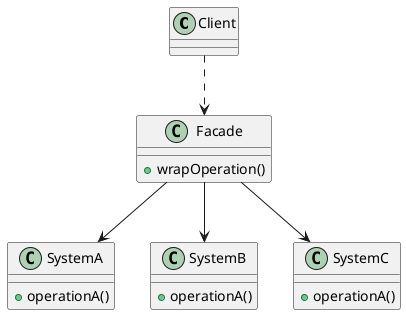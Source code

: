 @startuml facade
class Client
class Facade{
  + wrapOperation()
}
class SystemA{
  + operationA()
}
class SystemB{
  + operationA()
}
class SystemC{
  + operationA()
}

Client ..> Facade
Facade --> SystemA
Facade --> SystemB
Facade --> SystemC
@enduml
